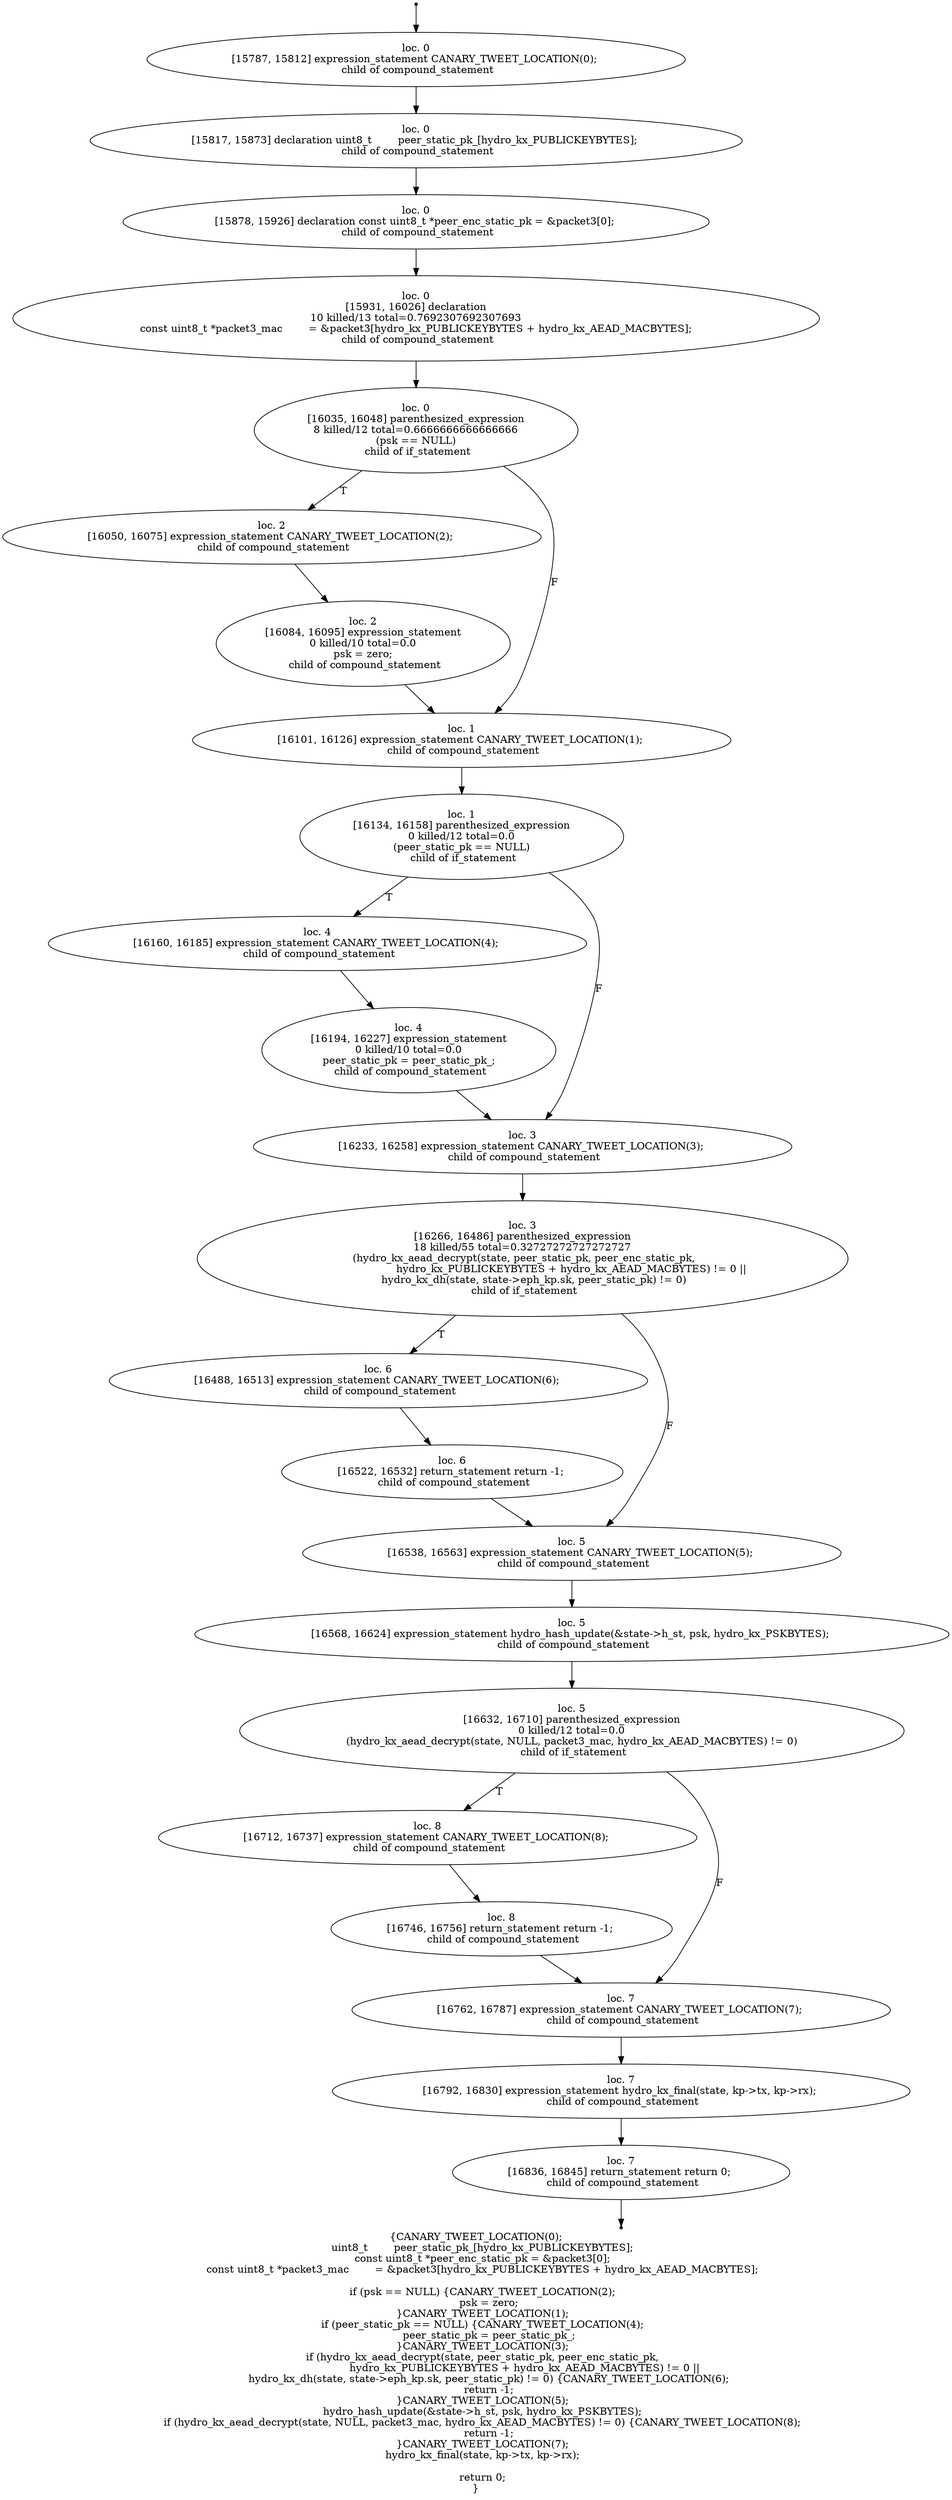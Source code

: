 digraph hydro_kx_xx_4_20 {
	initial [shape=point]
	initial -> "loc. 0
[15787, 15812] expression_statement CANARY_TWEET_LOCATION(0); 
 child of compound_statement"
	final [shape=point]
	"loc. 7
[16836, 16845] return_statement return 0; 
 child of compound_statement" -> final
	"loc. 0
[15787, 15812] expression_statement CANARY_TWEET_LOCATION(0); 
 child of compound_statement"
	"loc. 0
[15787, 15812] expression_statement CANARY_TWEET_LOCATION(0); 
 child of compound_statement" -> "loc. 0
[15817, 15873] declaration uint8_t        peer_static_pk_[hydro_kx_PUBLICKEYBYTES]; 
 child of compound_statement"
	"loc. 0
[15817, 15873] declaration uint8_t        peer_static_pk_[hydro_kx_PUBLICKEYBYTES]; 
 child of compound_statement"
	"loc. 0
[15817, 15873] declaration uint8_t        peer_static_pk_[hydro_kx_PUBLICKEYBYTES]; 
 child of compound_statement" -> "loc. 0
[15878, 15926] declaration const uint8_t *peer_enc_static_pk = &packet3[0]; 
 child of compound_statement"
	"loc. 0
[15878, 15926] declaration const uint8_t *peer_enc_static_pk = &packet3[0]; 
 child of compound_statement"
	"loc. 0
[15878, 15926] declaration const uint8_t *peer_enc_static_pk = &packet3[0]; 
 child of compound_statement" -> "loc. 0
[15931, 16026] declaration
10 killed/13 total=0.7692307692307693
 const uint8_t *packet3_mac        = &packet3[hydro_kx_PUBLICKEYBYTES + hydro_kx_AEAD_MACBYTES]; 
 child of compound_statement"
	"loc. 0
[15931, 16026] declaration
10 killed/13 total=0.7692307692307693
 const uint8_t *packet3_mac        = &packet3[hydro_kx_PUBLICKEYBYTES + hydro_kx_AEAD_MACBYTES]; 
 child of compound_statement"
	"loc. 0
[15931, 16026] declaration
10 killed/13 total=0.7692307692307693
 const uint8_t *packet3_mac        = &packet3[hydro_kx_PUBLICKEYBYTES + hydro_kx_AEAD_MACBYTES]; 
 child of compound_statement" -> "loc. 0
[16035, 16048] parenthesized_expression
8 killed/12 total=0.6666666666666666
 (psk == NULL) 
 child of if_statement"
	"loc. 0
[16035, 16048] parenthesized_expression
8 killed/12 total=0.6666666666666666
 (psk == NULL) 
 child of if_statement"
	"loc. 0
[16035, 16048] parenthesized_expression
8 killed/12 total=0.6666666666666666
 (psk == NULL) 
 child of if_statement" -> "loc. 2
[16050, 16075] expression_statement CANARY_TWEET_LOCATION(2); 
 child of compound_statement" [label=T]
	"loc. 0
[16035, 16048] parenthesized_expression
8 killed/12 total=0.6666666666666666
 (psk == NULL) 
 child of if_statement" -> "loc. 1
[16101, 16126] expression_statement CANARY_TWEET_LOCATION(1); 
 child of compound_statement" [label=F]
	"loc. 2
[16050, 16075] expression_statement CANARY_TWEET_LOCATION(2); 
 child of compound_statement"
	"loc. 2
[16050, 16075] expression_statement CANARY_TWEET_LOCATION(2); 
 child of compound_statement" -> "loc. 2
[16084, 16095] expression_statement
0 killed/10 total=0.0
 psk = zero; 
 child of compound_statement"
	"loc. 1
[16101, 16126] expression_statement CANARY_TWEET_LOCATION(1); 
 child of compound_statement"
	"loc. 1
[16101, 16126] expression_statement CANARY_TWEET_LOCATION(1); 
 child of compound_statement" -> "loc. 1
[16134, 16158] parenthesized_expression
0 killed/12 total=0.0
 (peer_static_pk == NULL) 
 child of if_statement"
	"loc. 2
[16084, 16095] expression_statement
0 killed/10 total=0.0
 psk = zero; 
 child of compound_statement"
	"loc. 2
[16084, 16095] expression_statement
0 killed/10 total=0.0
 psk = zero; 
 child of compound_statement" -> "loc. 1
[16101, 16126] expression_statement CANARY_TWEET_LOCATION(1); 
 child of compound_statement"
	"loc. 1
[16134, 16158] parenthesized_expression
0 killed/12 total=0.0
 (peer_static_pk == NULL) 
 child of if_statement"
	"loc. 1
[16134, 16158] parenthesized_expression
0 killed/12 total=0.0
 (peer_static_pk == NULL) 
 child of if_statement" -> "loc. 4
[16160, 16185] expression_statement CANARY_TWEET_LOCATION(4); 
 child of compound_statement" [label=T]
	"loc. 1
[16134, 16158] parenthesized_expression
0 killed/12 total=0.0
 (peer_static_pk == NULL) 
 child of if_statement" -> "loc. 3
[16233, 16258] expression_statement CANARY_TWEET_LOCATION(3); 
 child of compound_statement" [label=F]
	"loc. 4
[16160, 16185] expression_statement CANARY_TWEET_LOCATION(4); 
 child of compound_statement"
	"loc. 4
[16160, 16185] expression_statement CANARY_TWEET_LOCATION(4); 
 child of compound_statement" -> "loc. 4
[16194, 16227] expression_statement
0 killed/10 total=0.0
 peer_static_pk = peer_static_pk_; 
 child of compound_statement"
	"loc. 3
[16233, 16258] expression_statement CANARY_TWEET_LOCATION(3); 
 child of compound_statement"
	"loc. 3
[16233, 16258] expression_statement CANARY_TWEET_LOCATION(3); 
 child of compound_statement" -> "loc. 3
[16266, 16486] parenthesized_expression
18 killed/55 total=0.32727272727272727
 (hydro_kx_aead_decrypt(state, peer_static_pk, peer_enc_static_pk,
                              hydro_kx_PUBLICKEYBYTES + hydro_kx_AEAD_MACBYTES) != 0 ||
        hydro_kx_dh(state, state->eph_kp.sk, peer_static_pk) != 0) 
 child of if_statement"
	"loc. 4
[16194, 16227] expression_statement
0 killed/10 total=0.0
 peer_static_pk = peer_static_pk_; 
 child of compound_statement"
	"loc. 4
[16194, 16227] expression_statement
0 killed/10 total=0.0
 peer_static_pk = peer_static_pk_; 
 child of compound_statement" -> "loc. 3
[16233, 16258] expression_statement CANARY_TWEET_LOCATION(3); 
 child of compound_statement"
	"loc. 3
[16266, 16486] parenthesized_expression
18 killed/55 total=0.32727272727272727
 (hydro_kx_aead_decrypt(state, peer_static_pk, peer_enc_static_pk,
                              hydro_kx_PUBLICKEYBYTES + hydro_kx_AEAD_MACBYTES) != 0 ||
        hydro_kx_dh(state, state->eph_kp.sk, peer_static_pk) != 0) 
 child of if_statement"
	"loc. 3
[16266, 16486] parenthesized_expression
18 killed/55 total=0.32727272727272727
 (hydro_kx_aead_decrypt(state, peer_static_pk, peer_enc_static_pk,
                              hydro_kx_PUBLICKEYBYTES + hydro_kx_AEAD_MACBYTES) != 0 ||
        hydro_kx_dh(state, state->eph_kp.sk, peer_static_pk) != 0) 
 child of if_statement" -> "loc. 6
[16488, 16513] expression_statement CANARY_TWEET_LOCATION(6); 
 child of compound_statement" [label=T]
	"loc. 3
[16266, 16486] parenthesized_expression
18 killed/55 total=0.32727272727272727
 (hydro_kx_aead_decrypt(state, peer_static_pk, peer_enc_static_pk,
                              hydro_kx_PUBLICKEYBYTES + hydro_kx_AEAD_MACBYTES) != 0 ||
        hydro_kx_dh(state, state->eph_kp.sk, peer_static_pk) != 0) 
 child of if_statement" -> "loc. 5
[16538, 16563] expression_statement CANARY_TWEET_LOCATION(5); 
 child of compound_statement" [label=F]
	"loc. 6
[16488, 16513] expression_statement CANARY_TWEET_LOCATION(6); 
 child of compound_statement"
	"loc. 6
[16488, 16513] expression_statement CANARY_TWEET_LOCATION(6); 
 child of compound_statement" -> "loc. 6
[16522, 16532] return_statement return -1; 
 child of compound_statement"
	"loc. 5
[16538, 16563] expression_statement CANARY_TWEET_LOCATION(5); 
 child of compound_statement"
	"loc. 5
[16538, 16563] expression_statement CANARY_TWEET_LOCATION(5); 
 child of compound_statement" -> "loc. 5
[16568, 16624] expression_statement hydro_hash_update(&state->h_st, psk, hydro_kx_PSKBYTES); 
 child of compound_statement"
	"loc. 6
[16522, 16532] return_statement return -1; 
 child of compound_statement"
	"loc. 6
[16522, 16532] return_statement return -1; 
 child of compound_statement" -> "loc. 5
[16538, 16563] expression_statement CANARY_TWEET_LOCATION(5); 
 child of compound_statement"
	"loc. 5
[16568, 16624] expression_statement hydro_hash_update(&state->h_st, psk, hydro_kx_PSKBYTES); 
 child of compound_statement"
	"loc. 5
[16568, 16624] expression_statement hydro_hash_update(&state->h_st, psk, hydro_kx_PSKBYTES); 
 child of compound_statement" -> "loc. 5
[16632, 16710] parenthesized_expression
0 killed/12 total=0.0
 (hydro_kx_aead_decrypt(state, NULL, packet3_mac, hydro_kx_AEAD_MACBYTES) != 0) 
 child of if_statement"
	"loc. 5
[16632, 16710] parenthesized_expression
0 killed/12 total=0.0
 (hydro_kx_aead_decrypt(state, NULL, packet3_mac, hydro_kx_AEAD_MACBYTES) != 0) 
 child of if_statement"
	"loc. 5
[16632, 16710] parenthesized_expression
0 killed/12 total=0.0
 (hydro_kx_aead_decrypt(state, NULL, packet3_mac, hydro_kx_AEAD_MACBYTES) != 0) 
 child of if_statement" -> "loc. 8
[16712, 16737] expression_statement CANARY_TWEET_LOCATION(8); 
 child of compound_statement" [label=T]
	"loc. 5
[16632, 16710] parenthesized_expression
0 killed/12 total=0.0
 (hydro_kx_aead_decrypt(state, NULL, packet3_mac, hydro_kx_AEAD_MACBYTES) != 0) 
 child of if_statement" -> "loc. 7
[16762, 16787] expression_statement CANARY_TWEET_LOCATION(7); 
 child of compound_statement" [label=F]
	"loc. 8
[16712, 16737] expression_statement CANARY_TWEET_LOCATION(8); 
 child of compound_statement"
	"loc. 8
[16712, 16737] expression_statement CANARY_TWEET_LOCATION(8); 
 child of compound_statement" -> "loc. 8
[16746, 16756] return_statement return -1; 
 child of compound_statement"
	"loc. 7
[16762, 16787] expression_statement CANARY_TWEET_LOCATION(7); 
 child of compound_statement"
	"loc. 7
[16762, 16787] expression_statement CANARY_TWEET_LOCATION(7); 
 child of compound_statement" -> "loc. 7
[16792, 16830] expression_statement hydro_kx_final(state, kp->tx, kp->rx); 
 child of compound_statement"
	"loc. 8
[16746, 16756] return_statement return -1; 
 child of compound_statement"
	"loc. 8
[16746, 16756] return_statement return -1; 
 child of compound_statement" -> "loc. 7
[16762, 16787] expression_statement CANARY_TWEET_LOCATION(7); 
 child of compound_statement"
	"loc. 7
[16792, 16830] expression_statement hydro_kx_final(state, kp->tx, kp->rx); 
 child of compound_statement"
	"loc. 7
[16792, 16830] expression_statement hydro_kx_final(state, kp->tx, kp->rx); 
 child of compound_statement" -> "loc. 7
[16836, 16845] return_statement return 0; 
 child of compound_statement"
	"loc. 7
[16836, 16845] return_statement return 0; 
 child of compound_statement"
	label="{CANARY_TWEET_LOCATION(0);
    uint8_t        peer_static_pk_[hydro_kx_PUBLICKEYBYTES];
    const uint8_t *peer_enc_static_pk = &packet3[0];
    const uint8_t *packet3_mac        = &packet3[hydro_kx_PUBLICKEYBYTES + hydro_kx_AEAD_MACBYTES];

    if (psk == NULL) {CANARY_TWEET_LOCATION(2);
        psk = zero;
    }CANARY_TWEET_LOCATION(1);
    if (peer_static_pk == NULL) {CANARY_TWEET_LOCATION(4);
        peer_static_pk = peer_static_pk_;
    }CANARY_TWEET_LOCATION(3);
    if (hydro_kx_aead_decrypt(state, peer_static_pk, peer_enc_static_pk,
                              hydro_kx_PUBLICKEYBYTES + hydro_kx_AEAD_MACBYTES) != 0 ||
        hydro_kx_dh(state, state->eph_kp.sk, peer_static_pk) != 0) {CANARY_TWEET_LOCATION(6);
        return -1;
    }CANARY_TWEET_LOCATION(5);
    hydro_hash_update(&state->h_st, psk, hydro_kx_PSKBYTES);
    if (hydro_kx_aead_decrypt(state, NULL, packet3_mac, hydro_kx_AEAD_MACBYTES) != 0) {CANARY_TWEET_LOCATION(8);
        return -1;
    }CANARY_TWEET_LOCATION(7);
    hydro_kx_final(state, kp->tx, kp->rx);

    return 0;
}"
}
